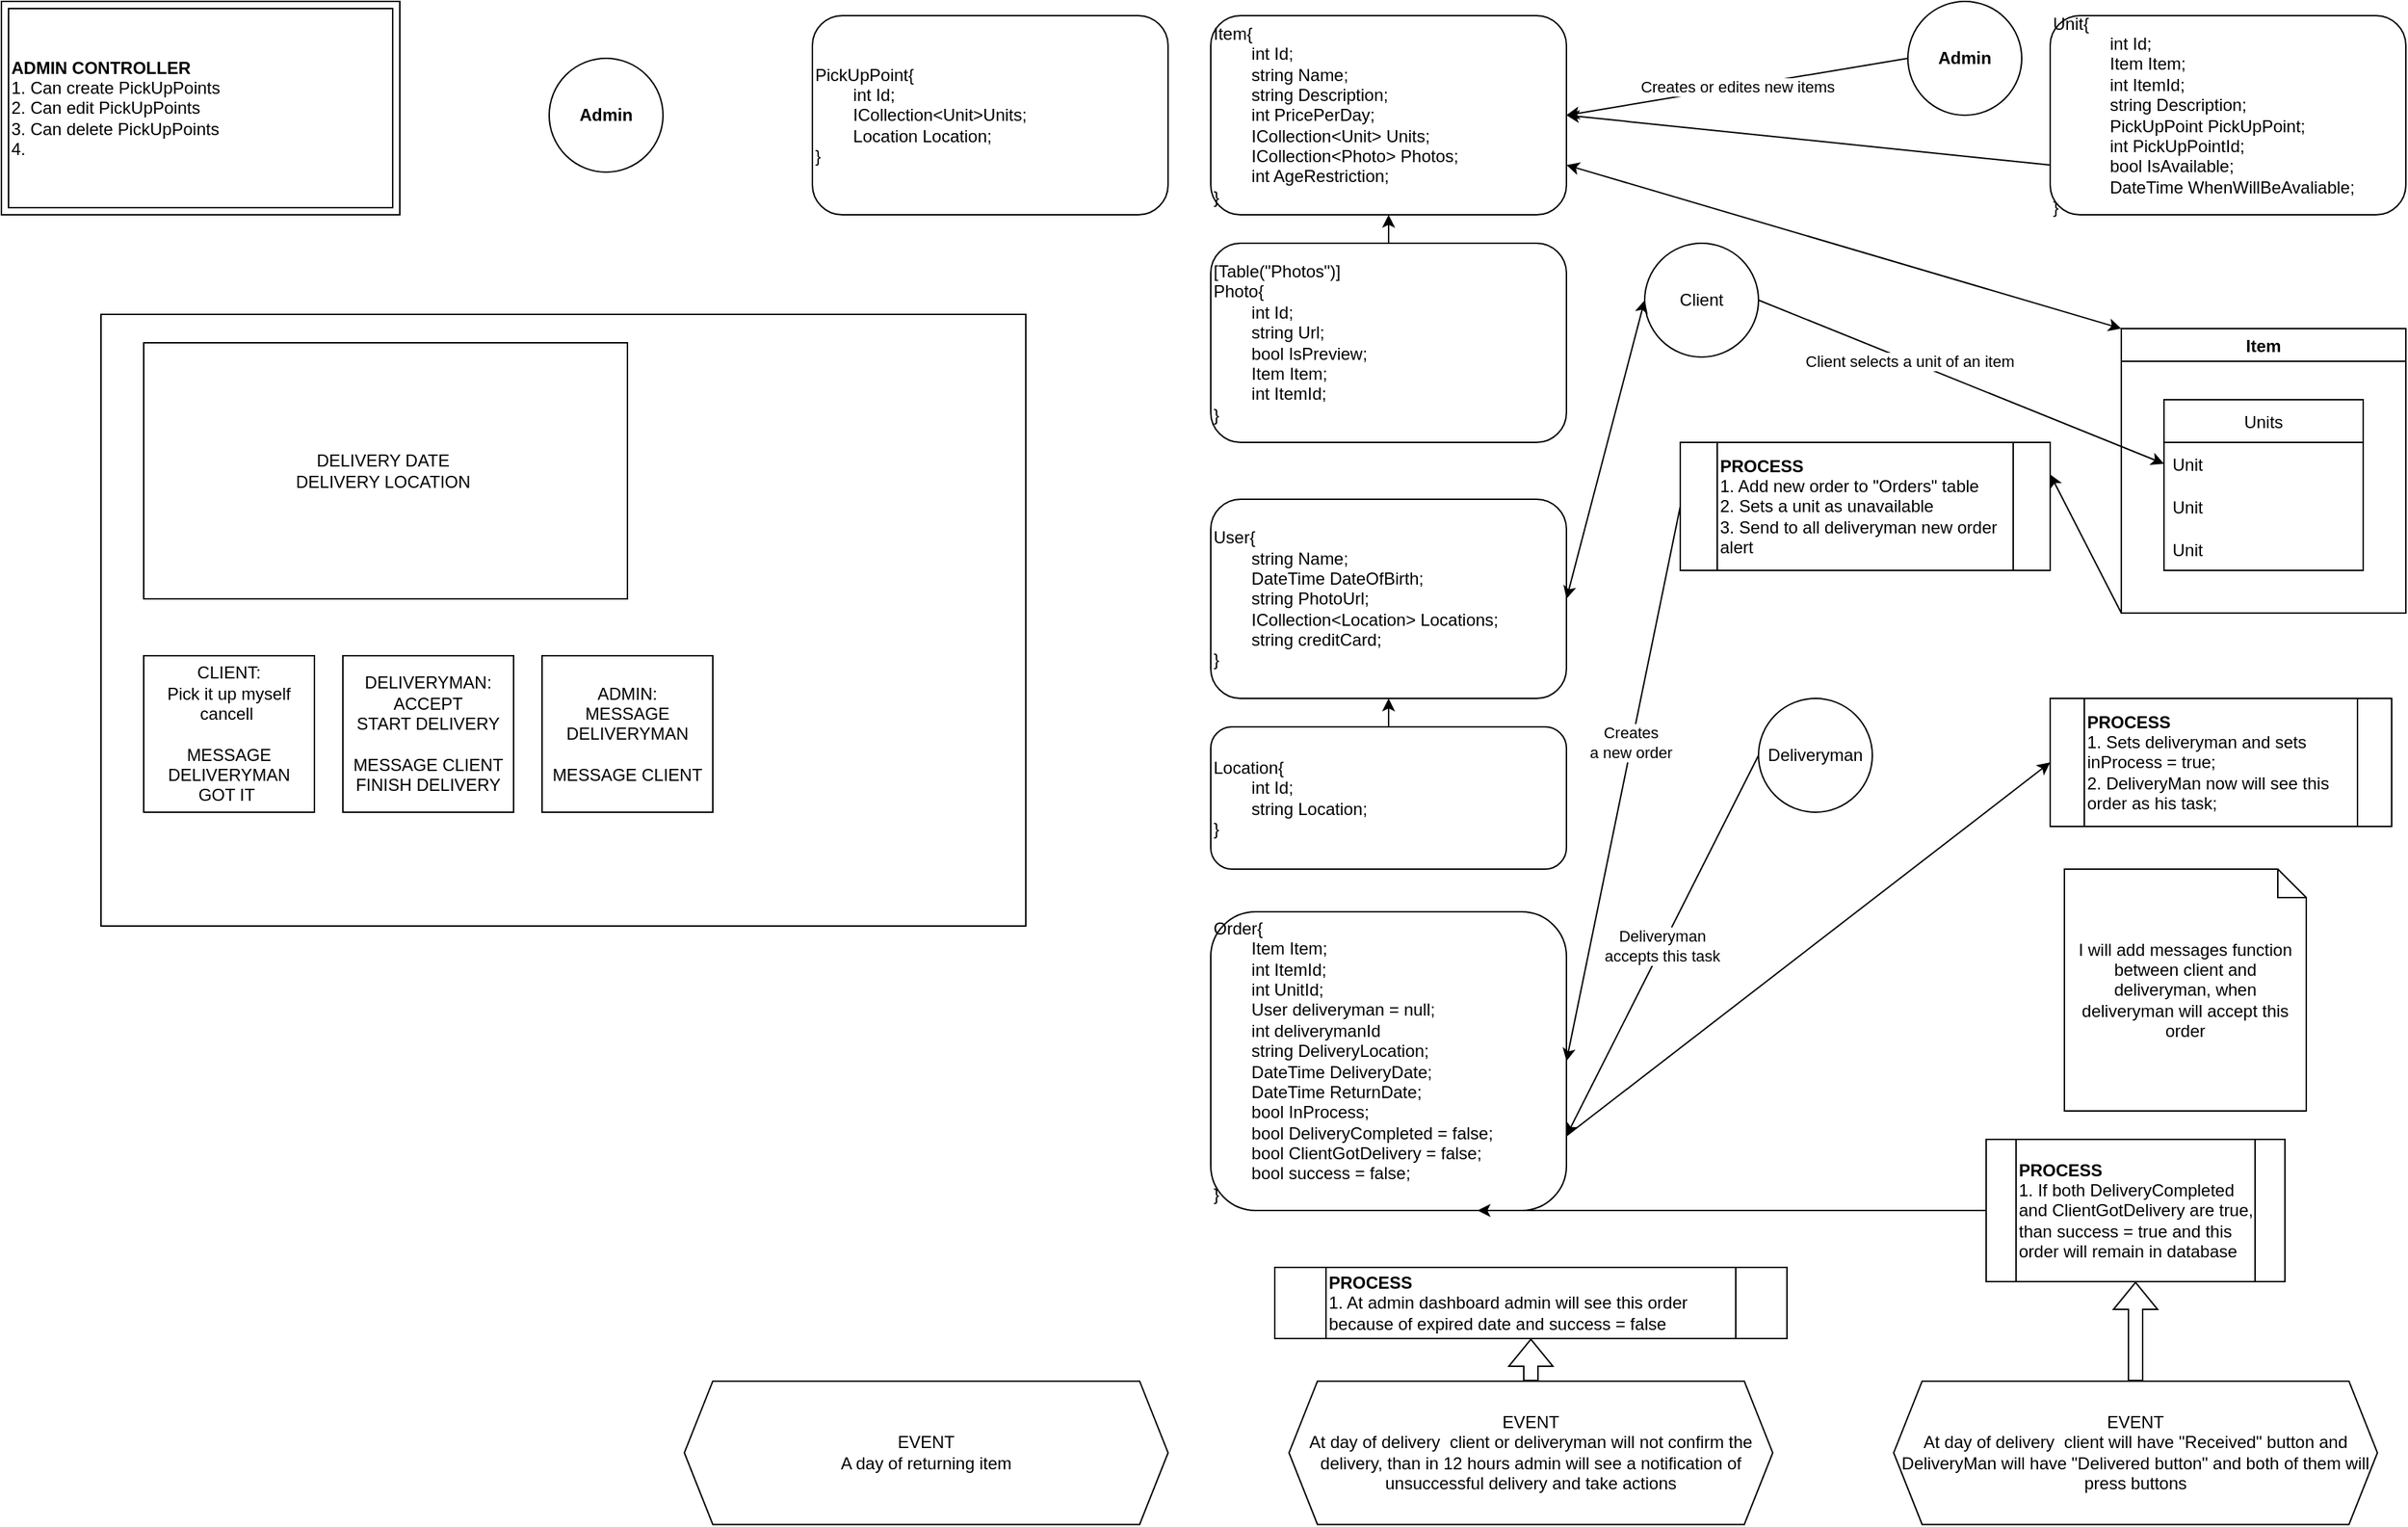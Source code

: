 <mxfile version="17.4.0" type="device"><diagram id="HBVbOk6IZd9JJAymZzGx" name="Page-1"><mxGraphModel dx="1888" dy="571" grid="1" gridSize="10" guides="1" tooltips="1" connect="1" arrows="1" fold="1" page="1" pageScale="1" pageWidth="850" pageHeight="1100" math="0" shadow="0"><root><mxCell id="0"/><mxCell id="1" parent="0"/><mxCell id="EFmUiRfo3l6kN6Hpg9S9-2" value="Admin" style="ellipse;whiteSpace=wrap;html=1;aspect=fixed;fontStyle=1" parent="1" vertex="1"><mxGeometry x="490" width="80" height="80" as="geometry"/></mxCell><mxCell id="EFmUiRfo3l6kN6Hpg9S9-3" value="Client" style="ellipse;whiteSpace=wrap;html=1;aspect=fixed;" parent="1" vertex="1"><mxGeometry x="305" y="170" width="80" height="80" as="geometry"/></mxCell><mxCell id="EFmUiRfo3l6kN6Hpg9S9-5" value="Deliveryman" style="ellipse;whiteSpace=wrap;html=1;aspect=fixed;" parent="1" vertex="1"><mxGeometry x="385" y="490" width="80" height="80" as="geometry"/></mxCell><mxCell id="EFmUiRfo3l6kN6Hpg9S9-12" value="Item" style="swimlane;" parent="1" vertex="1"><mxGeometry x="640" y="230" width="200" height="200" as="geometry"/></mxCell><mxCell id="EFmUiRfo3l6kN6Hpg9S9-15" value="Units" style="swimlane;fontStyle=0;childLayout=stackLayout;horizontal=1;startSize=30;horizontalStack=0;resizeParent=1;resizeParentMax=0;resizeLast=0;collapsible=1;marginBottom=0;" parent="EFmUiRfo3l6kN6Hpg9S9-12" vertex="1"><mxGeometry x="30" y="50" width="140" height="120" as="geometry"/></mxCell><mxCell id="EFmUiRfo3l6kN6Hpg9S9-16" value="Unit" style="text;strokeColor=none;fillColor=none;align=left;verticalAlign=middle;spacingLeft=4;spacingRight=4;overflow=hidden;points=[[0,0.5],[1,0.5]];portConstraint=eastwest;rotatable=0;" parent="EFmUiRfo3l6kN6Hpg9S9-15" vertex="1"><mxGeometry y="30" width="140" height="30" as="geometry"/></mxCell><mxCell id="EFmUiRfo3l6kN6Hpg9S9-17" value="Unit" style="text;strokeColor=none;fillColor=none;align=left;verticalAlign=middle;spacingLeft=4;spacingRight=4;overflow=hidden;points=[[0,0.5],[1,0.5]];portConstraint=eastwest;rotatable=0;" parent="EFmUiRfo3l6kN6Hpg9S9-15" vertex="1"><mxGeometry y="60" width="140" height="30" as="geometry"/></mxCell><mxCell id="EFmUiRfo3l6kN6Hpg9S9-18" value="Unit" style="text;strokeColor=none;fillColor=none;align=left;verticalAlign=middle;spacingLeft=4;spacingRight=4;overflow=hidden;points=[[0,0.5],[1,0.5]];portConstraint=eastwest;rotatable=0;" parent="EFmUiRfo3l6kN6Hpg9S9-15" vertex="1"><mxGeometry y="90" width="140" height="30" as="geometry"/></mxCell><mxCell id="EFmUiRfo3l6kN6Hpg9S9-27" value="Item{&lt;br&gt;&lt;span style=&quot;white-space: pre&quot;&gt;&#9;&lt;/span&gt;int Id;&lt;br&gt;&lt;span style=&quot;white-space: pre&quot;&gt;&#9;&lt;/span&gt;string Name;&lt;br&gt;&lt;span style=&quot;white-space: pre&quot;&gt;&#9;&lt;/span&gt;string Description;&lt;br&gt;&lt;span style=&quot;white-space: pre&quot;&gt;&#9;&lt;/span&gt;int PricePerDay;&lt;br&gt;&lt;div&gt;&lt;span style=&quot;white-space: pre&quot;&gt;&#9;&lt;/span&gt;ICollection&amp;lt;Unit&amp;gt; Units;&lt;br&gt;&lt;/div&gt;&lt;div&gt;&lt;span style=&quot;white-space: pre&quot;&gt;&#9;&lt;/span&gt;ICollection&amp;lt;Photo&amp;gt; Photos;&lt;br&gt;&lt;/div&gt;&lt;div&gt;&lt;span style=&quot;white-space: pre&quot;&gt;&#9;&lt;/span&gt;int AgeRestriction;&lt;br&gt;&lt;/div&gt;&lt;div&gt;}&lt;/div&gt;" style="rounded=1;whiteSpace=wrap;html=1;align=left;" parent="1" vertex="1"><mxGeometry y="10" width="250" height="140" as="geometry"/></mxCell><mxCell id="EFmUiRfo3l6kN6Hpg9S9-29" value="Unit{&lt;br&gt;&lt;blockquote style=&quot;margin: 0 0 0 40px ; border: none ; padding: 0px&quot;&gt;&lt;span&gt;int Id;&lt;/span&gt;&lt;span&gt;&lt;br&gt;&lt;/span&gt;&lt;span&gt;Item Item;&lt;/span&gt;&lt;/blockquote&gt;&lt;blockquote style=&quot;margin: 0 0 0 40px ; border: none ; padding: 0px&quot;&gt;int ItemId;&lt;/blockquote&gt;&lt;blockquote style=&quot;margin: 0 0 0 40px ; border: none ; padding: 0px&quot;&gt;&lt;span&gt;string Description;&lt;/span&gt;&lt;/blockquote&gt;&lt;blockquote style=&quot;margin: 0 0 0 40px ; border: none ; padding: 0px&quot;&gt;&lt;span&gt;PickUpPoint PickUpPoint;&lt;/span&gt;&lt;/blockquote&gt;&lt;blockquote style=&quot;margin: 0 0 0 40px ; border: none ; padding: 0px&quot;&gt;&lt;span&gt;int PickUpPointId;&amp;nbsp;&lt;br&gt;&lt;/span&gt;&lt;span&gt;bool IsAvailable;&lt;br&gt;&lt;/span&gt;DateTime WhenWillBeAvaliable;&lt;/blockquote&gt;&lt;div&gt;}&lt;/div&gt;" style="rounded=1;whiteSpace=wrap;html=1;align=left;" parent="1" vertex="1"><mxGeometry x="590" y="10" width="250" height="140" as="geometry"/></mxCell><mxCell id="EFmUiRfo3l6kN6Hpg9S9-31" value="User{&lt;br&gt;&lt;span style=&quot;white-space: pre&quot;&gt;&#9;&lt;/span&gt;string Name;&lt;br&gt;&lt;span style=&quot;white-space: pre&quot;&gt;&#9;&lt;/span&gt;DateTime DateOfBirth;&lt;br&gt;&lt;span style=&quot;white-space: pre&quot;&gt;&lt;span style=&quot;white-space: pre&quot;&gt;&#9;&lt;/span&gt;string PhotoUrl;&lt;br&gt;&lt;span style=&quot;white-space: pre&quot;&gt;&#9;&lt;/span&gt;ICollection&amp;lt;Location&amp;gt; Locations;&#9;&lt;br&gt;&lt;/span&gt;&lt;span style=&quot;white-space: pre&quot;&gt;&#9;&lt;/span&gt;string creditCard;&amp;nbsp;&lt;br&gt;}" style="rounded=1;whiteSpace=wrap;html=1;align=left;" parent="1" vertex="1"><mxGeometry y="350" width="250" height="140" as="geometry"/></mxCell><mxCell id="EOXczfCUM1RDHFCosxlE-2" value="[Table(&quot;Photos&quot;)]&lt;br&gt;Photo{&lt;br&gt;&lt;span style=&quot;white-space: pre&quot;&gt;&#9;&lt;/span&gt;int Id;&lt;br&gt;&lt;span style=&quot;white-space: pre&quot;&gt;&#9;&lt;/span&gt;string Url;&lt;span style=&quot;white-space: pre&quot;&gt;&lt;br&gt;&lt;/span&gt;&lt;span style=&quot;white-space: pre&quot;&gt;&#9;&lt;/span&gt;bool IsPreview;&lt;br&gt;&lt;span style=&quot;white-space: pre&quot;&gt;&#9;&lt;/span&gt;Item Item;&lt;br&gt;&lt;span style=&quot;white-space: pre&quot;&gt;&#9;&lt;/span&gt;int ItemId;&lt;br&gt;&lt;div&gt;}&lt;/div&gt;" style="rounded=1;whiteSpace=wrap;html=1;align=left;" parent="1" vertex="1"><mxGeometry y="170" width="250" height="140" as="geometry"/></mxCell><mxCell id="EOXczfCUM1RDHFCosxlE-3" value="" style="endArrow=classic;html=1;rounded=0;exitX=0.5;exitY=0;exitDx=0;exitDy=0;entryX=0.5;entryY=1;entryDx=0;entryDy=0;" parent="1" source="EOXczfCUM1RDHFCosxlE-2" target="EFmUiRfo3l6kN6Hpg9S9-27" edge="1"><mxGeometry width="50" height="50" relative="1" as="geometry"><mxPoint x="400" y="180" as="sourcePoint"/><mxPoint x="450" y="130" as="targetPoint"/></mxGeometry></mxCell><mxCell id="EOXczfCUM1RDHFCosxlE-4" value="" style="endArrow=classic;html=1;rounded=0;entryX=1;entryY=0.5;entryDx=0;entryDy=0;exitX=0;exitY=0.75;exitDx=0;exitDy=0;" parent="1" source="EFmUiRfo3l6kN6Hpg9S9-29" target="EFmUiRfo3l6kN6Hpg9S9-27" edge="1"><mxGeometry width="50" height="50" relative="1" as="geometry"><mxPoint x="400" y="180" as="sourcePoint"/><mxPoint x="450" y="130" as="targetPoint"/></mxGeometry></mxCell><mxCell id="qnvCAJ1irbNjYZD298wp-3" value="" style="endArrow=classic;html=1;rounded=0;exitX=1;exitY=0.5;exitDx=0;exitDy=0;entryX=0;entryY=0.5;entryDx=0;entryDy=0;" parent="1" source="EFmUiRfo3l6kN6Hpg9S9-3" target="EFmUiRfo3l6kN6Hpg9S9-16" edge="1"><mxGeometry width="50" height="50" relative="1" as="geometry"><mxPoint x="400" y="400" as="sourcePoint"/><mxPoint x="450" y="350" as="targetPoint"/></mxGeometry></mxCell><mxCell id="qnvCAJ1irbNjYZD298wp-16" value="Client selects a unit of an item" style="edgeLabel;html=1;align=center;verticalAlign=middle;resizable=0;points=[];" parent="qnvCAJ1irbNjYZD298wp-3" vertex="1" connectable="0"><mxGeometry x="-0.261" relative="1" as="geometry"><mxPoint as="offset"/></mxGeometry></mxCell><mxCell id="qnvCAJ1irbNjYZD298wp-5" value="" style="endArrow=classic;startArrow=classic;html=1;rounded=0;exitX=1;exitY=0.5;exitDx=0;exitDy=0;entryX=0;entryY=0.5;entryDx=0;entryDy=0;" parent="1" source="EFmUiRfo3l6kN6Hpg9S9-31" target="EFmUiRfo3l6kN6Hpg9S9-3" edge="1"><mxGeometry width="50" height="50" relative="1" as="geometry"><mxPoint x="400" y="300" as="sourcePoint"/><mxPoint x="450" y="250" as="targetPoint"/></mxGeometry></mxCell><mxCell id="qnvCAJ1irbNjYZD298wp-8" value="Order{&lt;br&gt;&lt;span style=&quot;white-space: pre&quot;&gt;&#9;&lt;/span&gt;Item Item;&lt;br&gt;&lt;span style=&quot;white-space: pre&quot;&gt;&#9;&lt;/span&gt;int ItemId;&lt;br&gt;&lt;span style=&quot;white-space: pre&quot;&gt;&#9;&lt;/span&gt;int UnitId;&lt;br&gt;&lt;span style=&quot;white-space: pre&quot;&gt;&lt;span style=&quot;white-space: pre&quot;&gt;&#9;&lt;/span&gt;User deliveryman = null;&lt;br&gt;&lt;span style=&quot;white-space: pre&quot;&gt;&#9;&lt;/span&gt;int deliverymanId&lt;br&gt;&lt;span style=&quot;white-space: pre&quot;&gt;&#9;&lt;/span&gt;string DeliveryLocation;&lt;br&gt;&lt;span style=&quot;white-space: pre&quot;&gt;&#9;&lt;/span&gt;DateTime DeliveryDate;&lt;br&gt;&lt;span style=&quot;white-space: pre&quot;&gt;&#9;&lt;/span&gt;DateTime ReturnDate;&#9;&lt;br&gt;&lt;/span&gt;&lt;span style=&quot;white-space: pre&quot;&gt;&#9;&lt;/span&gt;bool InProcess;&lt;br&gt;&lt;span style=&quot;white-space: pre&quot;&gt;&#9;&lt;/span&gt;bool DeliveryCompleted = false;&lt;br&gt;&lt;span style=&quot;white-space: pre&quot;&gt;&#9;&lt;/span&gt;bool ClientGotDelivery = false;&lt;br&gt;&lt;span style=&quot;white-space: pre&quot;&gt;&#9;&lt;/span&gt;bool success = false;&lt;br&gt;}" style="rounded=1;whiteSpace=wrap;html=1;align=left;" parent="1" vertex="1"><mxGeometry y="640" width="250" height="210" as="geometry"/></mxCell><mxCell id="qnvCAJ1irbNjYZD298wp-10" value="" style="endArrow=classic;html=1;rounded=0;exitX=0;exitY=1;exitDx=0;exitDy=0;entryX=1;entryY=0.25;entryDx=0;entryDy=0;" parent="1" source="EFmUiRfo3l6kN6Hpg9S9-12" target="qnvCAJ1irbNjYZD298wp-23" edge="1"><mxGeometry width="50" height="50" relative="1" as="geometry"><mxPoint x="340" y="490" as="sourcePoint"/><mxPoint x="590" y="510" as="targetPoint"/></mxGeometry></mxCell><mxCell id="qnvCAJ1irbNjYZD298wp-13" style="edgeStyle=orthogonalEdgeStyle;rounded=0;orthogonalLoop=1;jettySize=auto;html=1;exitX=0;exitY=0;exitDx=0;exitDy=0;exitPerimeter=0;" parent="1" edge="1"><mxGeometry relative="1" as="geometry"><mxPoint x="690" y="510" as="sourcePoint"/><mxPoint x="690" y="510" as="targetPoint"/></mxGeometry></mxCell><mxCell id="qnvCAJ1irbNjYZD298wp-23" value="&lt;b&gt;PROCESS&lt;/b&gt;&lt;br&gt;1. Add new order to &quot;Orders&quot; table&lt;br&gt;2. Sets a unit as unavailable&amp;nbsp;&lt;br&gt;3. Send to all deliveryman new order alert" style="shape=process;whiteSpace=wrap;html=1;backgroundOutline=1;align=left;" parent="1" vertex="1"><mxGeometry x="330" y="310" width="260" height="90" as="geometry"/></mxCell><mxCell id="qnvCAJ1irbNjYZD298wp-24" value="Creates or edites new items" style="endArrow=classic;html=1;rounded=0;exitX=0;exitY=0.5;exitDx=0;exitDy=0;entryX=1;entryY=0.5;entryDx=0;entryDy=0;" parent="1" source="EFmUiRfo3l6kN6Hpg9S9-2" target="EFmUiRfo3l6kN6Hpg9S9-27" edge="1"><mxGeometry width="50" height="50" relative="1" as="geometry"><mxPoint x="330" y="140" as="sourcePoint"/><mxPoint x="380" y="90" as="targetPoint"/></mxGeometry></mxCell><mxCell id="qnvCAJ1irbNjYZD298wp-26" value="" style="endArrow=classic;startArrow=classic;html=1;rounded=0;exitX=1;exitY=0.75;exitDx=0;exitDy=0;entryX=0;entryY=0;entryDx=0;entryDy=0;" parent="1" source="EFmUiRfo3l6kN6Hpg9S9-27" target="EFmUiRfo3l6kN6Hpg9S9-12" edge="1"><mxGeometry width="50" height="50" relative="1" as="geometry"><mxPoint x="330" y="240" as="sourcePoint"/><mxPoint x="380" y="190" as="targetPoint"/></mxGeometry></mxCell><mxCell id="qnvCAJ1irbNjYZD298wp-28" value="" style="endArrow=classic;html=1;rounded=0;exitX=0;exitY=0.5;exitDx=0;exitDy=0;entryX=1;entryY=0.5;entryDx=0;entryDy=0;" parent="1" source="qnvCAJ1irbNjYZD298wp-23" target="qnvCAJ1irbNjYZD298wp-8" edge="1"><mxGeometry width="50" height="50" relative="1" as="geometry"><mxPoint x="330" y="620" as="sourcePoint"/><mxPoint x="380" y="570" as="targetPoint"/></mxGeometry></mxCell><mxCell id="qnvCAJ1irbNjYZD298wp-36" value="Creates&lt;br&gt;a new order" style="edgeLabel;html=1;align=center;verticalAlign=middle;resizable=0;points=[];" parent="qnvCAJ1irbNjYZD298wp-28" vertex="1" connectable="0"><mxGeometry x="-0.149" y="-1" relative="1" as="geometry"><mxPoint as="offset"/></mxGeometry></mxCell><mxCell id="qnvCAJ1irbNjYZD298wp-29" value="Deliveryman &lt;br&gt;accepts this task" style="endArrow=classic;html=1;rounded=0;exitX=0;exitY=0.5;exitDx=0;exitDy=0;entryX=1;entryY=0.75;entryDx=0;entryDy=0;" parent="1" source="EFmUiRfo3l6kN6Hpg9S9-5" target="qnvCAJ1irbNjYZD298wp-8" edge="1"><mxGeometry width="50" height="50" relative="1" as="geometry"><mxPoint x="330" y="620" as="sourcePoint"/><mxPoint x="380" y="570" as="targetPoint"/></mxGeometry></mxCell><mxCell id="qnvCAJ1irbNjYZD298wp-30" value="&lt;b&gt;PROCESS&lt;/b&gt;&lt;br&gt;1. Sets deliveryman and sets inProcess = true;&lt;br&gt;2. DeliveryMan now will see this order as his task;" style="shape=process;whiteSpace=wrap;html=1;backgroundOutline=1;align=left;" parent="1" vertex="1"><mxGeometry x="590" y="490" width="240" height="90" as="geometry"/></mxCell><mxCell id="qnvCAJ1irbNjYZD298wp-32" value="" style="endArrow=classic;html=1;rounded=0;exitX=1;exitY=0.75;exitDx=0;exitDy=0;entryX=0;entryY=0.5;entryDx=0;entryDy=0;" parent="1" source="qnvCAJ1irbNjYZD298wp-8" target="qnvCAJ1irbNjYZD298wp-30" edge="1"><mxGeometry width="50" height="50" relative="1" as="geometry"><mxPoint x="445" y="700" as="sourcePoint"/><mxPoint x="495" y="650" as="targetPoint"/></mxGeometry></mxCell><mxCell id="qnvCAJ1irbNjYZD298wp-34" value="Location{&lt;br&gt;&lt;span style=&quot;white-space: pre&quot;&gt;&#9;&lt;/span&gt;int Id;&lt;br&gt;&lt;span style=&quot;white-space: pre&quot;&gt;&#9;&lt;/span&gt;string Location;&lt;br&gt;}" style="rounded=1;whiteSpace=wrap;html=1;align=left;" parent="1" vertex="1"><mxGeometry y="510" width="250" height="100" as="geometry"/></mxCell><mxCell id="qnvCAJ1irbNjYZD298wp-35" value="" style="endArrow=classic;html=1;rounded=0;entryX=0.5;entryY=1;entryDx=0;entryDy=0;" parent="1" source="qnvCAJ1irbNjYZD298wp-34" target="EFmUiRfo3l6kN6Hpg9S9-31" edge="1"><mxGeometry width="50" height="50" relative="1" as="geometry"><mxPoint x="330" y="620" as="sourcePoint"/><mxPoint x="380" y="570" as="targetPoint"/></mxGeometry></mxCell><mxCell id="qnvCAJ1irbNjYZD298wp-50" value="EVENT&lt;br&gt;At day of delivery&amp;nbsp; client will have &quot;Received&quot; button and DeliveryMan will have &quot;Delivered button&quot; and both of them will press buttons" style="shape=hexagon;perimeter=hexagonPerimeter2;whiteSpace=wrap;html=1;fixedSize=1;" parent="1" vertex="1"><mxGeometry x="480" y="970" width="340" height="100.71" as="geometry"/></mxCell><mxCell id="qnvCAJ1irbNjYZD298wp-56" value="PROCESS&lt;br&gt;&lt;span style=&quot;font-weight: normal&quot;&gt;1. If both DeliveryCompleted and ClientGotDelivery are true, than success = true and this order will remain in database&lt;/span&gt;" style="shape=process;whiteSpace=wrap;html=1;backgroundOutline=1;align=left;fontStyle=1" parent="1" vertex="1"><mxGeometry x="545" y="800" width="210" height="100" as="geometry"/></mxCell><mxCell id="qnvCAJ1irbNjYZD298wp-57" value="" style="shape=flexArrow;endArrow=classic;html=1;rounded=0;exitX=0.5;exitY=0;exitDx=0;exitDy=0;entryX=0.5;entryY=1;entryDx=0;entryDy=0;" parent="1" source="qnvCAJ1irbNjYZD298wp-50" target="qnvCAJ1irbNjYZD298wp-56" edge="1"><mxGeometry width="50" height="50" relative="1" as="geometry"><mxPoint x="390" y="850" as="sourcePoint"/><mxPoint x="440" y="800" as="targetPoint"/></mxGeometry></mxCell><mxCell id="qnvCAJ1irbNjYZD298wp-58" value="EVENT&lt;br&gt;At day of delivery&amp;nbsp; client or deliveryman will not confirm the delivery, than in 12 hours admin will see a notification of unsuccessful delivery and take actions" style="shape=hexagon;perimeter=hexagonPerimeter2;whiteSpace=wrap;html=1;fixedSize=1;" parent="1" vertex="1"><mxGeometry x="55" y="970" width="340" height="100.71" as="geometry"/></mxCell><mxCell id="qnvCAJ1irbNjYZD298wp-59" value="" style="endArrow=classic;html=1;rounded=0;exitX=0;exitY=0.5;exitDx=0;exitDy=0;entryX=0.75;entryY=1;entryDx=0;entryDy=0;" parent="1" source="qnvCAJ1irbNjYZD298wp-56" target="qnvCAJ1irbNjYZD298wp-8" edge="1"><mxGeometry width="50" height="50" relative="1" as="geometry"><mxPoint x="390" y="830" as="sourcePoint"/><mxPoint x="440" y="780" as="targetPoint"/></mxGeometry></mxCell><mxCell id="qnvCAJ1irbNjYZD298wp-60" value="PROCESS&lt;br&gt;&lt;span style=&quot;font-weight: normal&quot;&gt;1. At admin dashboard admin will see this order because of expired date and success = false&lt;br&gt;&lt;/span&gt;" style="shape=process;whiteSpace=wrap;html=1;backgroundOutline=1;align=left;fontStyle=1" parent="1" vertex="1"><mxGeometry x="45" y="890" width="360" height="50" as="geometry"/></mxCell><mxCell id="qnvCAJ1irbNjYZD298wp-61" value="" style="shape=flexArrow;endArrow=classic;html=1;rounded=0;exitX=0.5;exitY=0;exitDx=0;exitDy=0;entryX=0.5;entryY=1;entryDx=0;entryDy=0;" parent="1" source="qnvCAJ1irbNjYZD298wp-58" target="qnvCAJ1irbNjYZD298wp-60" edge="1"><mxGeometry width="50" height="50" relative="1" as="geometry"><mxPoint x="390" y="920" as="sourcePoint"/><mxPoint x="440" y="870" as="targetPoint"/></mxGeometry></mxCell><mxCell id="qnvCAJ1irbNjYZD298wp-62" value="I will add messages function between client and deliveryman, when deliveryman will accept this order" style="shape=note;size=20;whiteSpace=wrap;html=1;" parent="1" vertex="1"><mxGeometry x="600" y="610" width="170" height="170" as="geometry"/></mxCell><mxCell id="lGQ0O-pWEoTMme7ZB_f2-1" value="EVENT&lt;br&gt;A day of returning item" style="shape=hexagon;perimeter=hexagonPerimeter2;whiteSpace=wrap;html=1;fixedSize=1;" parent="1" vertex="1"><mxGeometry x="-370" y="970" width="340" height="100.71" as="geometry"/></mxCell><mxCell id="lGQ0O-pWEoTMme7ZB_f2-2" value="PickUpPoint{&amp;nbsp;&lt;br&gt;&lt;span style=&quot;white-space: pre&quot;&gt;&#9;&lt;/span&gt;int Id;&lt;br&gt;&lt;span style=&quot;white-space: pre&quot;&gt;&#9;&lt;/span&gt;ICollection&amp;lt;Unit&amp;gt;Units;&lt;br&gt;&lt;span style=&quot;white-space: pre&quot;&gt;&lt;span style=&quot;white-space: pre&quot;&gt;&#9;&lt;/span&gt;Location Location;&lt;br&gt;&lt;/span&gt;&lt;div&gt;}&lt;/div&gt;" style="rounded=1;whiteSpace=wrap;html=1;align=left;" parent="1" vertex="1"><mxGeometry x="-280" y="10" width="250" height="140" as="geometry"/></mxCell><mxCell id="5Dtn_5QiiAfGzBaWPx4n-1" value="Admin" style="ellipse;whiteSpace=wrap;html=1;aspect=fixed;fontStyle=1" parent="1" vertex="1"><mxGeometry x="-465" y="40" width="80" height="80" as="geometry"/></mxCell><mxCell id="5Dtn_5QiiAfGzBaWPx4n-4" value="&lt;span style=&quot;font-weight: 700&quot;&gt;ADMIN CONTROLLER&lt;/span&gt;&lt;br style=&quot;font-weight: 700&quot;&gt;&lt;span&gt;1. Can create PickUpPoints&amp;nbsp;&lt;br&gt;2. Can edit PickUpPoints&amp;nbsp;&lt;br&gt;3. Can delete PickUpPoints&amp;nbsp;&lt;br&gt;4.&amp;nbsp;&lt;br&gt;&lt;/span&gt;" style="shape=ext;margin=3;double=1;whiteSpace=wrap;html=1;align=left;" parent="1" vertex="1"><mxGeometry x="-850" width="280" height="150" as="geometry"/></mxCell><mxCell id="waDAnv0DKSQ8WD9GZaRS-1" value="" style="rounded=0;whiteSpace=wrap;html=1;" parent="1" vertex="1"><mxGeometry x="-780" y="220" width="650" height="430" as="geometry"/></mxCell><mxCell id="waDAnv0DKSQ8WD9GZaRS-2" value="DELIVERY DATE&amp;nbsp;&lt;br&gt;DELIVERY LOCATION&amp;nbsp;&lt;br&gt;" style="rounded=0;whiteSpace=wrap;html=1;" parent="1" vertex="1"><mxGeometry x="-750" y="240" width="340" height="180" as="geometry"/></mxCell><mxCell id="waDAnv0DKSQ8WD9GZaRS-3" value="CLIENT:&lt;br&gt;Pick it up myself&lt;br&gt;cancell&amp;nbsp;&lt;br&gt;&lt;br&gt;MESSAGE DELIVERYMAN&lt;br&gt;GOT IT&amp;nbsp;" style="rounded=0;whiteSpace=wrap;html=1;" parent="1" vertex="1"><mxGeometry x="-750" y="460" width="120" height="110" as="geometry"/></mxCell><mxCell id="waDAnv0DKSQ8WD9GZaRS-5" value="DELIVERYMAN:&lt;br&gt;ACCEPT&lt;br&gt;START DELIVERY&lt;br&gt;&lt;br&gt;MESSAGE CLIENT&lt;br&gt;FINISH DELIVERY" style="rounded=0;whiteSpace=wrap;html=1;" parent="1" vertex="1"><mxGeometry x="-610" y="460" width="120" height="110" as="geometry"/></mxCell><mxCell id="waDAnv0DKSQ8WD9GZaRS-8" value="ADMIN:&lt;br&gt;MESSAGE DELIVERYMAN&lt;br&gt;&lt;br&gt;MESSAGE CLIENT" style="rounded=0;whiteSpace=wrap;html=1;" parent="1" vertex="1"><mxGeometry x="-470" y="460" width="120" height="110" as="geometry"/></mxCell></root></mxGraphModel></diagram></mxfile>